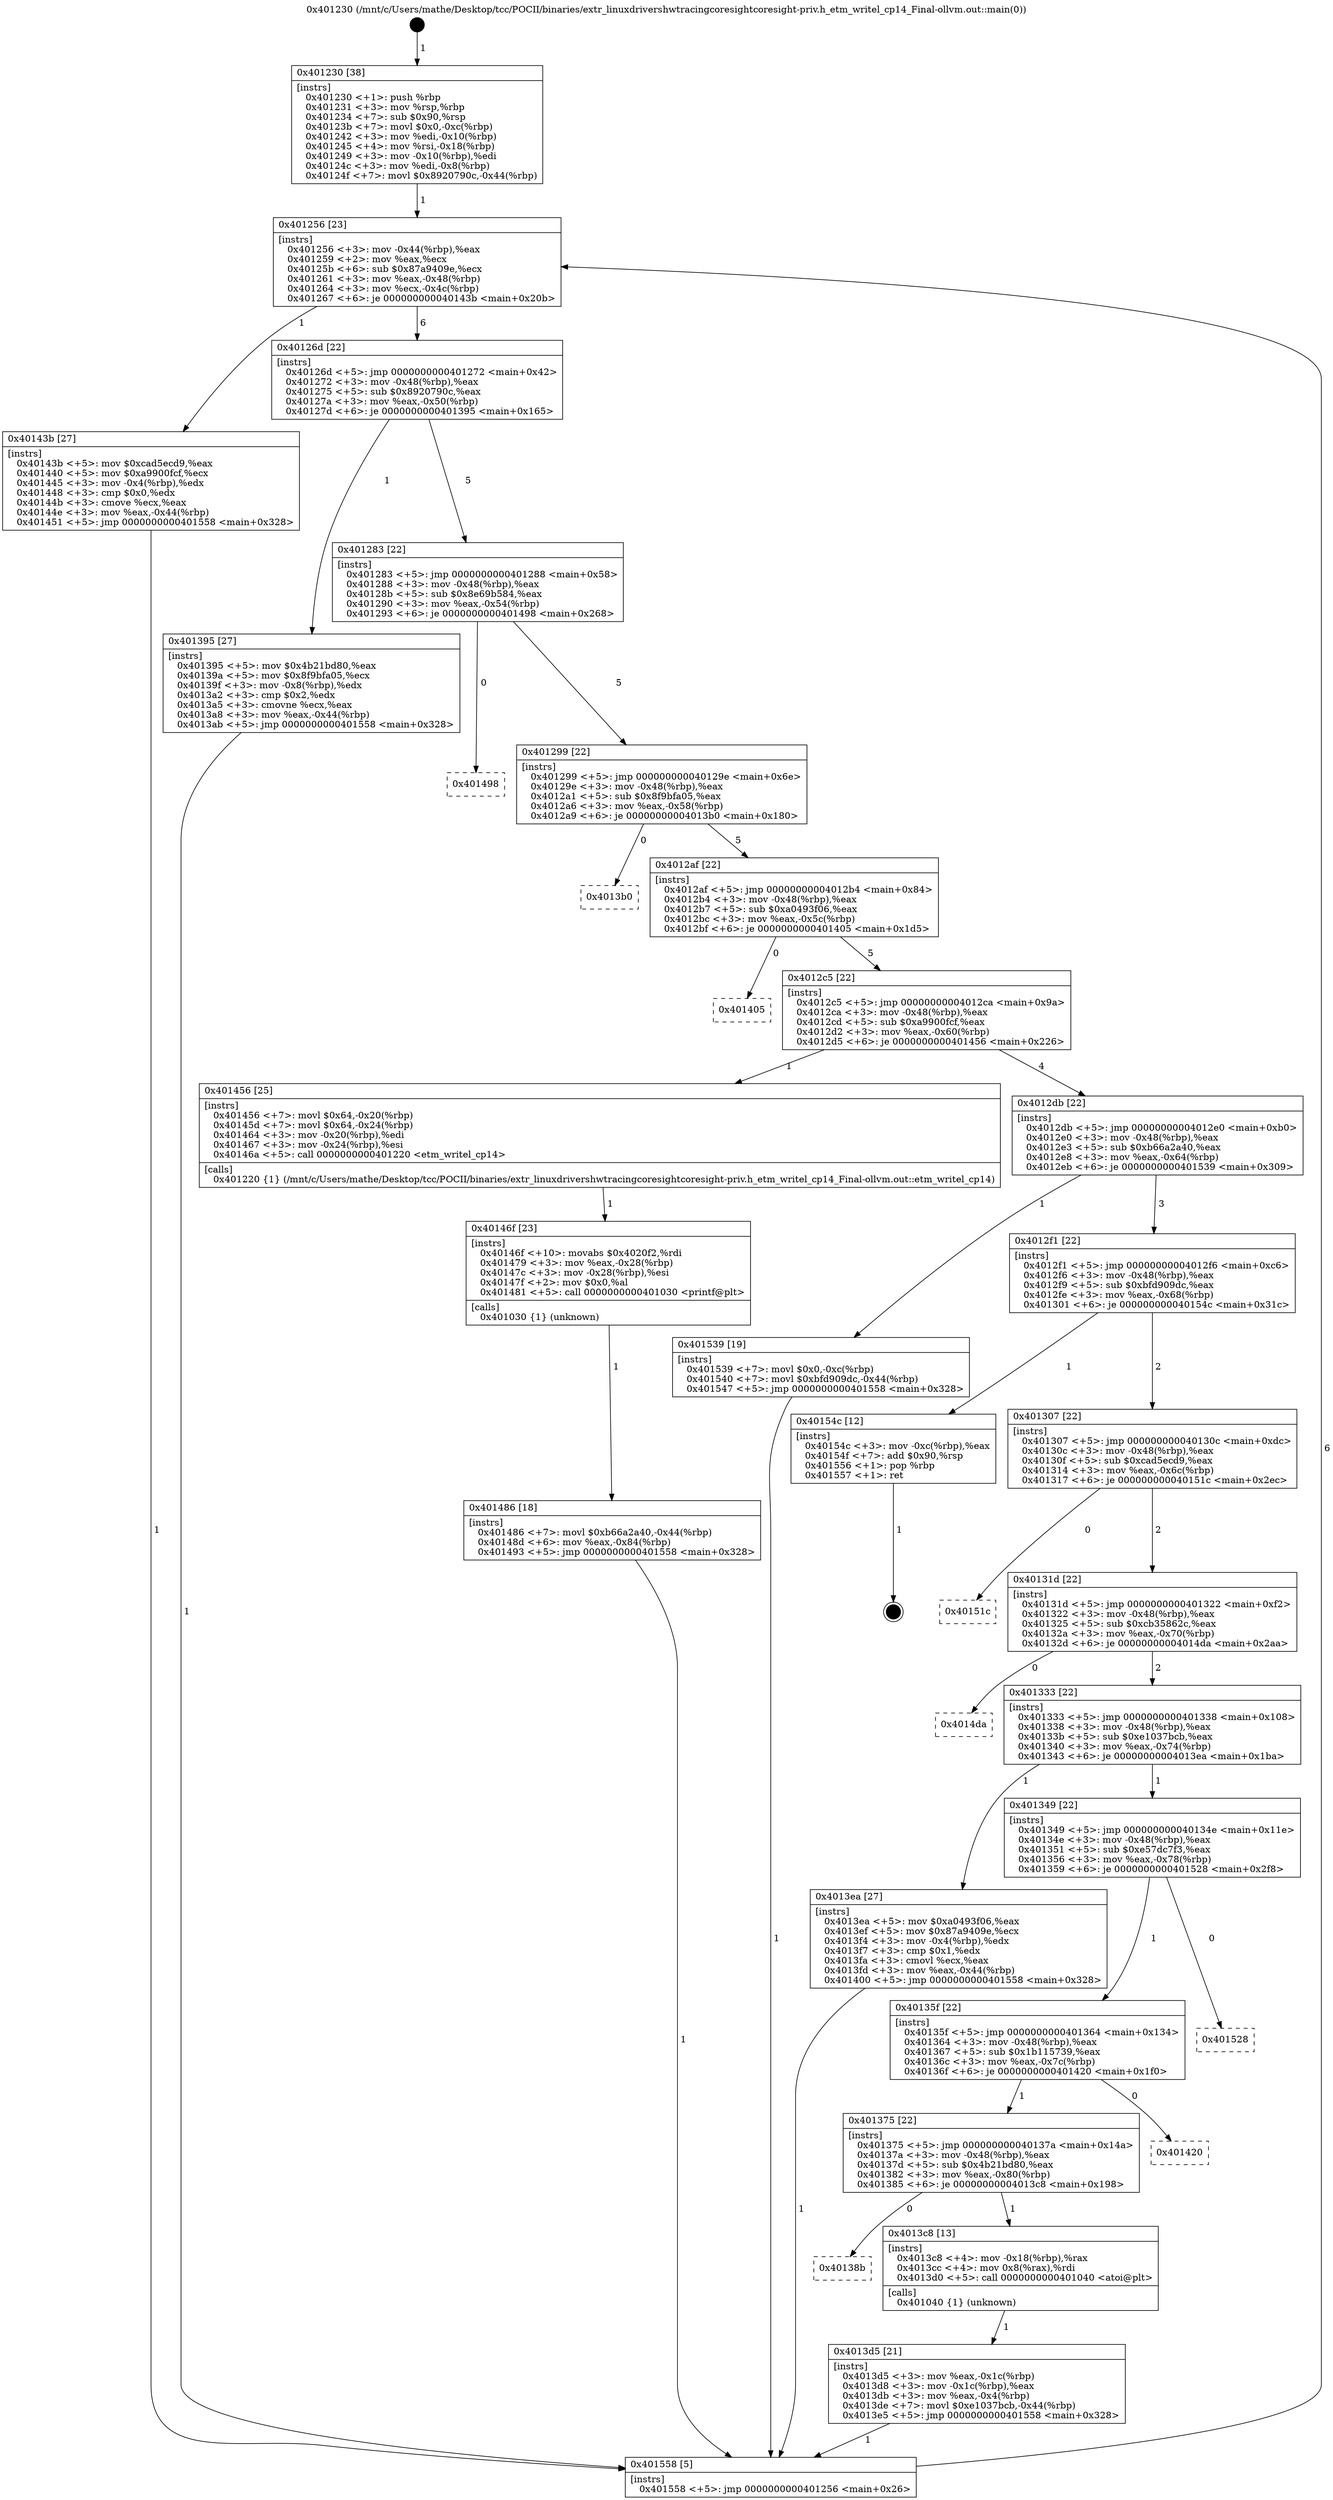 digraph "0x401230" {
  label = "0x401230 (/mnt/c/Users/mathe/Desktop/tcc/POCII/binaries/extr_linuxdrivershwtracingcoresightcoresight-priv.h_etm_writel_cp14_Final-ollvm.out::main(0))"
  labelloc = "t"
  node[shape=record]

  Entry [label="",width=0.3,height=0.3,shape=circle,fillcolor=black,style=filled]
  "0x401256" [label="{
     0x401256 [23]\l
     | [instrs]\l
     &nbsp;&nbsp;0x401256 \<+3\>: mov -0x44(%rbp),%eax\l
     &nbsp;&nbsp;0x401259 \<+2\>: mov %eax,%ecx\l
     &nbsp;&nbsp;0x40125b \<+6\>: sub $0x87a9409e,%ecx\l
     &nbsp;&nbsp;0x401261 \<+3\>: mov %eax,-0x48(%rbp)\l
     &nbsp;&nbsp;0x401264 \<+3\>: mov %ecx,-0x4c(%rbp)\l
     &nbsp;&nbsp;0x401267 \<+6\>: je 000000000040143b \<main+0x20b\>\l
  }"]
  "0x40143b" [label="{
     0x40143b [27]\l
     | [instrs]\l
     &nbsp;&nbsp;0x40143b \<+5\>: mov $0xcad5ecd9,%eax\l
     &nbsp;&nbsp;0x401440 \<+5\>: mov $0xa9900fcf,%ecx\l
     &nbsp;&nbsp;0x401445 \<+3\>: mov -0x4(%rbp),%edx\l
     &nbsp;&nbsp;0x401448 \<+3\>: cmp $0x0,%edx\l
     &nbsp;&nbsp;0x40144b \<+3\>: cmove %ecx,%eax\l
     &nbsp;&nbsp;0x40144e \<+3\>: mov %eax,-0x44(%rbp)\l
     &nbsp;&nbsp;0x401451 \<+5\>: jmp 0000000000401558 \<main+0x328\>\l
  }"]
  "0x40126d" [label="{
     0x40126d [22]\l
     | [instrs]\l
     &nbsp;&nbsp;0x40126d \<+5\>: jmp 0000000000401272 \<main+0x42\>\l
     &nbsp;&nbsp;0x401272 \<+3\>: mov -0x48(%rbp),%eax\l
     &nbsp;&nbsp;0x401275 \<+5\>: sub $0x8920790c,%eax\l
     &nbsp;&nbsp;0x40127a \<+3\>: mov %eax,-0x50(%rbp)\l
     &nbsp;&nbsp;0x40127d \<+6\>: je 0000000000401395 \<main+0x165\>\l
  }"]
  Exit [label="",width=0.3,height=0.3,shape=circle,fillcolor=black,style=filled,peripheries=2]
  "0x401395" [label="{
     0x401395 [27]\l
     | [instrs]\l
     &nbsp;&nbsp;0x401395 \<+5\>: mov $0x4b21bd80,%eax\l
     &nbsp;&nbsp;0x40139a \<+5\>: mov $0x8f9bfa05,%ecx\l
     &nbsp;&nbsp;0x40139f \<+3\>: mov -0x8(%rbp),%edx\l
     &nbsp;&nbsp;0x4013a2 \<+3\>: cmp $0x2,%edx\l
     &nbsp;&nbsp;0x4013a5 \<+3\>: cmovne %ecx,%eax\l
     &nbsp;&nbsp;0x4013a8 \<+3\>: mov %eax,-0x44(%rbp)\l
     &nbsp;&nbsp;0x4013ab \<+5\>: jmp 0000000000401558 \<main+0x328\>\l
  }"]
  "0x401283" [label="{
     0x401283 [22]\l
     | [instrs]\l
     &nbsp;&nbsp;0x401283 \<+5\>: jmp 0000000000401288 \<main+0x58\>\l
     &nbsp;&nbsp;0x401288 \<+3\>: mov -0x48(%rbp),%eax\l
     &nbsp;&nbsp;0x40128b \<+5\>: sub $0x8e69b584,%eax\l
     &nbsp;&nbsp;0x401290 \<+3\>: mov %eax,-0x54(%rbp)\l
     &nbsp;&nbsp;0x401293 \<+6\>: je 0000000000401498 \<main+0x268\>\l
  }"]
  "0x401558" [label="{
     0x401558 [5]\l
     | [instrs]\l
     &nbsp;&nbsp;0x401558 \<+5\>: jmp 0000000000401256 \<main+0x26\>\l
  }"]
  "0x401230" [label="{
     0x401230 [38]\l
     | [instrs]\l
     &nbsp;&nbsp;0x401230 \<+1\>: push %rbp\l
     &nbsp;&nbsp;0x401231 \<+3\>: mov %rsp,%rbp\l
     &nbsp;&nbsp;0x401234 \<+7\>: sub $0x90,%rsp\l
     &nbsp;&nbsp;0x40123b \<+7\>: movl $0x0,-0xc(%rbp)\l
     &nbsp;&nbsp;0x401242 \<+3\>: mov %edi,-0x10(%rbp)\l
     &nbsp;&nbsp;0x401245 \<+4\>: mov %rsi,-0x18(%rbp)\l
     &nbsp;&nbsp;0x401249 \<+3\>: mov -0x10(%rbp),%edi\l
     &nbsp;&nbsp;0x40124c \<+3\>: mov %edi,-0x8(%rbp)\l
     &nbsp;&nbsp;0x40124f \<+7\>: movl $0x8920790c,-0x44(%rbp)\l
  }"]
  "0x401486" [label="{
     0x401486 [18]\l
     | [instrs]\l
     &nbsp;&nbsp;0x401486 \<+7\>: movl $0xb66a2a40,-0x44(%rbp)\l
     &nbsp;&nbsp;0x40148d \<+6\>: mov %eax,-0x84(%rbp)\l
     &nbsp;&nbsp;0x401493 \<+5\>: jmp 0000000000401558 \<main+0x328\>\l
  }"]
  "0x401498" [label="{
     0x401498\l
  }", style=dashed]
  "0x401299" [label="{
     0x401299 [22]\l
     | [instrs]\l
     &nbsp;&nbsp;0x401299 \<+5\>: jmp 000000000040129e \<main+0x6e\>\l
     &nbsp;&nbsp;0x40129e \<+3\>: mov -0x48(%rbp),%eax\l
     &nbsp;&nbsp;0x4012a1 \<+5\>: sub $0x8f9bfa05,%eax\l
     &nbsp;&nbsp;0x4012a6 \<+3\>: mov %eax,-0x58(%rbp)\l
     &nbsp;&nbsp;0x4012a9 \<+6\>: je 00000000004013b0 \<main+0x180\>\l
  }"]
  "0x40146f" [label="{
     0x40146f [23]\l
     | [instrs]\l
     &nbsp;&nbsp;0x40146f \<+10\>: movabs $0x4020f2,%rdi\l
     &nbsp;&nbsp;0x401479 \<+3\>: mov %eax,-0x28(%rbp)\l
     &nbsp;&nbsp;0x40147c \<+3\>: mov -0x28(%rbp),%esi\l
     &nbsp;&nbsp;0x40147f \<+2\>: mov $0x0,%al\l
     &nbsp;&nbsp;0x401481 \<+5\>: call 0000000000401030 \<printf@plt\>\l
     | [calls]\l
     &nbsp;&nbsp;0x401030 \{1\} (unknown)\l
  }"]
  "0x4013b0" [label="{
     0x4013b0\l
  }", style=dashed]
  "0x4012af" [label="{
     0x4012af [22]\l
     | [instrs]\l
     &nbsp;&nbsp;0x4012af \<+5\>: jmp 00000000004012b4 \<main+0x84\>\l
     &nbsp;&nbsp;0x4012b4 \<+3\>: mov -0x48(%rbp),%eax\l
     &nbsp;&nbsp;0x4012b7 \<+5\>: sub $0xa0493f06,%eax\l
     &nbsp;&nbsp;0x4012bc \<+3\>: mov %eax,-0x5c(%rbp)\l
     &nbsp;&nbsp;0x4012bf \<+6\>: je 0000000000401405 \<main+0x1d5\>\l
  }"]
  "0x4013d5" [label="{
     0x4013d5 [21]\l
     | [instrs]\l
     &nbsp;&nbsp;0x4013d5 \<+3\>: mov %eax,-0x1c(%rbp)\l
     &nbsp;&nbsp;0x4013d8 \<+3\>: mov -0x1c(%rbp),%eax\l
     &nbsp;&nbsp;0x4013db \<+3\>: mov %eax,-0x4(%rbp)\l
     &nbsp;&nbsp;0x4013de \<+7\>: movl $0xe1037bcb,-0x44(%rbp)\l
     &nbsp;&nbsp;0x4013e5 \<+5\>: jmp 0000000000401558 \<main+0x328\>\l
  }"]
  "0x401405" [label="{
     0x401405\l
  }", style=dashed]
  "0x4012c5" [label="{
     0x4012c5 [22]\l
     | [instrs]\l
     &nbsp;&nbsp;0x4012c5 \<+5\>: jmp 00000000004012ca \<main+0x9a\>\l
     &nbsp;&nbsp;0x4012ca \<+3\>: mov -0x48(%rbp),%eax\l
     &nbsp;&nbsp;0x4012cd \<+5\>: sub $0xa9900fcf,%eax\l
     &nbsp;&nbsp;0x4012d2 \<+3\>: mov %eax,-0x60(%rbp)\l
     &nbsp;&nbsp;0x4012d5 \<+6\>: je 0000000000401456 \<main+0x226\>\l
  }"]
  "0x40138b" [label="{
     0x40138b\l
  }", style=dashed]
  "0x401456" [label="{
     0x401456 [25]\l
     | [instrs]\l
     &nbsp;&nbsp;0x401456 \<+7\>: movl $0x64,-0x20(%rbp)\l
     &nbsp;&nbsp;0x40145d \<+7\>: movl $0x64,-0x24(%rbp)\l
     &nbsp;&nbsp;0x401464 \<+3\>: mov -0x20(%rbp),%edi\l
     &nbsp;&nbsp;0x401467 \<+3\>: mov -0x24(%rbp),%esi\l
     &nbsp;&nbsp;0x40146a \<+5\>: call 0000000000401220 \<etm_writel_cp14\>\l
     | [calls]\l
     &nbsp;&nbsp;0x401220 \{1\} (/mnt/c/Users/mathe/Desktop/tcc/POCII/binaries/extr_linuxdrivershwtracingcoresightcoresight-priv.h_etm_writel_cp14_Final-ollvm.out::etm_writel_cp14)\l
  }"]
  "0x4012db" [label="{
     0x4012db [22]\l
     | [instrs]\l
     &nbsp;&nbsp;0x4012db \<+5\>: jmp 00000000004012e0 \<main+0xb0\>\l
     &nbsp;&nbsp;0x4012e0 \<+3\>: mov -0x48(%rbp),%eax\l
     &nbsp;&nbsp;0x4012e3 \<+5\>: sub $0xb66a2a40,%eax\l
     &nbsp;&nbsp;0x4012e8 \<+3\>: mov %eax,-0x64(%rbp)\l
     &nbsp;&nbsp;0x4012eb \<+6\>: je 0000000000401539 \<main+0x309\>\l
  }"]
  "0x4013c8" [label="{
     0x4013c8 [13]\l
     | [instrs]\l
     &nbsp;&nbsp;0x4013c8 \<+4\>: mov -0x18(%rbp),%rax\l
     &nbsp;&nbsp;0x4013cc \<+4\>: mov 0x8(%rax),%rdi\l
     &nbsp;&nbsp;0x4013d0 \<+5\>: call 0000000000401040 \<atoi@plt\>\l
     | [calls]\l
     &nbsp;&nbsp;0x401040 \{1\} (unknown)\l
  }"]
  "0x401539" [label="{
     0x401539 [19]\l
     | [instrs]\l
     &nbsp;&nbsp;0x401539 \<+7\>: movl $0x0,-0xc(%rbp)\l
     &nbsp;&nbsp;0x401540 \<+7\>: movl $0xbfd909dc,-0x44(%rbp)\l
     &nbsp;&nbsp;0x401547 \<+5\>: jmp 0000000000401558 \<main+0x328\>\l
  }"]
  "0x4012f1" [label="{
     0x4012f1 [22]\l
     | [instrs]\l
     &nbsp;&nbsp;0x4012f1 \<+5\>: jmp 00000000004012f6 \<main+0xc6\>\l
     &nbsp;&nbsp;0x4012f6 \<+3\>: mov -0x48(%rbp),%eax\l
     &nbsp;&nbsp;0x4012f9 \<+5\>: sub $0xbfd909dc,%eax\l
     &nbsp;&nbsp;0x4012fe \<+3\>: mov %eax,-0x68(%rbp)\l
     &nbsp;&nbsp;0x401301 \<+6\>: je 000000000040154c \<main+0x31c\>\l
  }"]
  "0x401375" [label="{
     0x401375 [22]\l
     | [instrs]\l
     &nbsp;&nbsp;0x401375 \<+5\>: jmp 000000000040137a \<main+0x14a\>\l
     &nbsp;&nbsp;0x40137a \<+3\>: mov -0x48(%rbp),%eax\l
     &nbsp;&nbsp;0x40137d \<+5\>: sub $0x4b21bd80,%eax\l
     &nbsp;&nbsp;0x401382 \<+3\>: mov %eax,-0x80(%rbp)\l
     &nbsp;&nbsp;0x401385 \<+6\>: je 00000000004013c8 \<main+0x198\>\l
  }"]
  "0x40154c" [label="{
     0x40154c [12]\l
     | [instrs]\l
     &nbsp;&nbsp;0x40154c \<+3\>: mov -0xc(%rbp),%eax\l
     &nbsp;&nbsp;0x40154f \<+7\>: add $0x90,%rsp\l
     &nbsp;&nbsp;0x401556 \<+1\>: pop %rbp\l
     &nbsp;&nbsp;0x401557 \<+1\>: ret\l
  }"]
  "0x401307" [label="{
     0x401307 [22]\l
     | [instrs]\l
     &nbsp;&nbsp;0x401307 \<+5\>: jmp 000000000040130c \<main+0xdc\>\l
     &nbsp;&nbsp;0x40130c \<+3\>: mov -0x48(%rbp),%eax\l
     &nbsp;&nbsp;0x40130f \<+5\>: sub $0xcad5ecd9,%eax\l
     &nbsp;&nbsp;0x401314 \<+3\>: mov %eax,-0x6c(%rbp)\l
     &nbsp;&nbsp;0x401317 \<+6\>: je 000000000040151c \<main+0x2ec\>\l
  }"]
  "0x401420" [label="{
     0x401420\l
  }", style=dashed]
  "0x40151c" [label="{
     0x40151c\l
  }", style=dashed]
  "0x40131d" [label="{
     0x40131d [22]\l
     | [instrs]\l
     &nbsp;&nbsp;0x40131d \<+5\>: jmp 0000000000401322 \<main+0xf2\>\l
     &nbsp;&nbsp;0x401322 \<+3\>: mov -0x48(%rbp),%eax\l
     &nbsp;&nbsp;0x401325 \<+5\>: sub $0xcb35862c,%eax\l
     &nbsp;&nbsp;0x40132a \<+3\>: mov %eax,-0x70(%rbp)\l
     &nbsp;&nbsp;0x40132d \<+6\>: je 00000000004014da \<main+0x2aa\>\l
  }"]
  "0x40135f" [label="{
     0x40135f [22]\l
     | [instrs]\l
     &nbsp;&nbsp;0x40135f \<+5\>: jmp 0000000000401364 \<main+0x134\>\l
     &nbsp;&nbsp;0x401364 \<+3\>: mov -0x48(%rbp),%eax\l
     &nbsp;&nbsp;0x401367 \<+5\>: sub $0x1b115739,%eax\l
     &nbsp;&nbsp;0x40136c \<+3\>: mov %eax,-0x7c(%rbp)\l
     &nbsp;&nbsp;0x40136f \<+6\>: je 0000000000401420 \<main+0x1f0\>\l
  }"]
  "0x4014da" [label="{
     0x4014da\l
  }", style=dashed]
  "0x401333" [label="{
     0x401333 [22]\l
     | [instrs]\l
     &nbsp;&nbsp;0x401333 \<+5\>: jmp 0000000000401338 \<main+0x108\>\l
     &nbsp;&nbsp;0x401338 \<+3\>: mov -0x48(%rbp),%eax\l
     &nbsp;&nbsp;0x40133b \<+5\>: sub $0xe1037bcb,%eax\l
     &nbsp;&nbsp;0x401340 \<+3\>: mov %eax,-0x74(%rbp)\l
     &nbsp;&nbsp;0x401343 \<+6\>: je 00000000004013ea \<main+0x1ba\>\l
  }"]
  "0x401528" [label="{
     0x401528\l
  }", style=dashed]
  "0x4013ea" [label="{
     0x4013ea [27]\l
     | [instrs]\l
     &nbsp;&nbsp;0x4013ea \<+5\>: mov $0xa0493f06,%eax\l
     &nbsp;&nbsp;0x4013ef \<+5\>: mov $0x87a9409e,%ecx\l
     &nbsp;&nbsp;0x4013f4 \<+3\>: mov -0x4(%rbp),%edx\l
     &nbsp;&nbsp;0x4013f7 \<+3\>: cmp $0x1,%edx\l
     &nbsp;&nbsp;0x4013fa \<+3\>: cmovl %ecx,%eax\l
     &nbsp;&nbsp;0x4013fd \<+3\>: mov %eax,-0x44(%rbp)\l
     &nbsp;&nbsp;0x401400 \<+5\>: jmp 0000000000401558 \<main+0x328\>\l
  }"]
  "0x401349" [label="{
     0x401349 [22]\l
     | [instrs]\l
     &nbsp;&nbsp;0x401349 \<+5\>: jmp 000000000040134e \<main+0x11e\>\l
     &nbsp;&nbsp;0x40134e \<+3\>: mov -0x48(%rbp),%eax\l
     &nbsp;&nbsp;0x401351 \<+5\>: sub $0xe57dc7f3,%eax\l
     &nbsp;&nbsp;0x401356 \<+3\>: mov %eax,-0x78(%rbp)\l
     &nbsp;&nbsp;0x401359 \<+6\>: je 0000000000401528 \<main+0x2f8\>\l
  }"]
  Entry -> "0x401230" [label=" 1"]
  "0x401256" -> "0x40143b" [label=" 1"]
  "0x401256" -> "0x40126d" [label=" 6"]
  "0x40154c" -> Exit [label=" 1"]
  "0x40126d" -> "0x401395" [label=" 1"]
  "0x40126d" -> "0x401283" [label=" 5"]
  "0x401395" -> "0x401558" [label=" 1"]
  "0x401230" -> "0x401256" [label=" 1"]
  "0x401558" -> "0x401256" [label=" 6"]
  "0x401539" -> "0x401558" [label=" 1"]
  "0x401283" -> "0x401498" [label=" 0"]
  "0x401283" -> "0x401299" [label=" 5"]
  "0x401486" -> "0x401558" [label=" 1"]
  "0x401299" -> "0x4013b0" [label=" 0"]
  "0x401299" -> "0x4012af" [label=" 5"]
  "0x40146f" -> "0x401486" [label=" 1"]
  "0x4012af" -> "0x401405" [label=" 0"]
  "0x4012af" -> "0x4012c5" [label=" 5"]
  "0x401456" -> "0x40146f" [label=" 1"]
  "0x4012c5" -> "0x401456" [label=" 1"]
  "0x4012c5" -> "0x4012db" [label=" 4"]
  "0x40143b" -> "0x401558" [label=" 1"]
  "0x4012db" -> "0x401539" [label=" 1"]
  "0x4012db" -> "0x4012f1" [label=" 3"]
  "0x4013ea" -> "0x401558" [label=" 1"]
  "0x4012f1" -> "0x40154c" [label=" 1"]
  "0x4012f1" -> "0x401307" [label=" 2"]
  "0x4013c8" -> "0x4013d5" [label=" 1"]
  "0x401307" -> "0x40151c" [label=" 0"]
  "0x401307" -> "0x40131d" [label=" 2"]
  "0x401375" -> "0x40138b" [label=" 0"]
  "0x40131d" -> "0x4014da" [label=" 0"]
  "0x40131d" -> "0x401333" [label=" 2"]
  "0x4013d5" -> "0x401558" [label=" 1"]
  "0x401333" -> "0x4013ea" [label=" 1"]
  "0x401333" -> "0x401349" [label=" 1"]
  "0x40135f" -> "0x401375" [label=" 1"]
  "0x401349" -> "0x401528" [label=" 0"]
  "0x401349" -> "0x40135f" [label=" 1"]
  "0x401375" -> "0x4013c8" [label=" 1"]
  "0x40135f" -> "0x401420" [label=" 0"]
}
